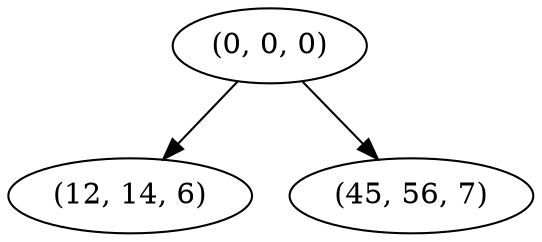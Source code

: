 digraph tree {
    "(0, 0, 0)";
    "(12, 14, 6)";
    "(45, 56, 7)";
    "(0, 0, 0)" -> "(12, 14, 6)";
    "(0, 0, 0)" -> "(45, 56, 7)";
}
